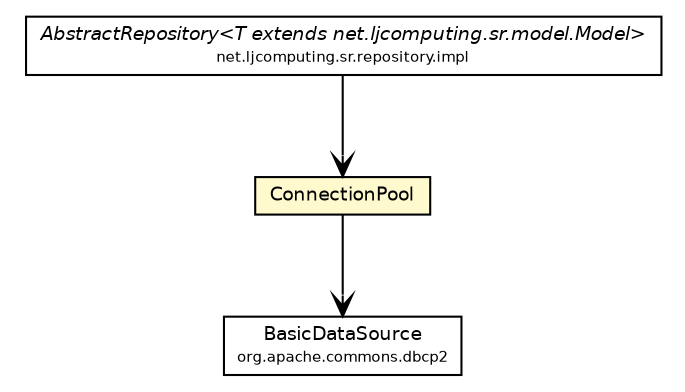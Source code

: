 #!/usr/local/bin/dot
#
# Class diagram 
# Generated by UMLGraph version R5_6 (http://www.umlgraph.org/)
#

digraph G {
	edge [fontname="Helvetica",fontsize=10,labelfontname="Helvetica",labelfontsize=10];
	node [fontname="Helvetica",fontsize=10,shape=plaintext];
	nodesep=0.25;
	ranksep=0.5;
	// net.ljcomputing.sr.repository.impl.AbstractRepository<T extends net.ljcomputing.sr.model.Model>
	c3625 [label=<<table title="net.ljcomputing.sr.repository.impl.AbstractRepository" border="0" cellborder="1" cellspacing="0" cellpadding="2" port="p" href="../../repository/impl/AbstractRepository.html">
		<tr><td><table border="0" cellspacing="0" cellpadding="1">
<tr><td align="center" balign="center"><font face="Helvetica-Oblique"> AbstractRepository&lt;T extends net.ljcomputing.sr.model.Model&gt; </font></td></tr>
<tr><td align="center" balign="center"><font point-size="7.0"> net.ljcomputing.sr.repository.impl </font></td></tr>
		</table></td></tr>
		</table>>, URL="../../repository/impl/AbstractRepository.html", fontname="Helvetica", fontcolor="black", fontsize=9.0];
	// net.ljcomputing.sr.persistence.impl.ConnectionPool
	c3630 [label=<<table title="net.ljcomputing.sr.persistence.impl.ConnectionPool" border="0" cellborder="1" cellspacing="0" cellpadding="2" port="p" bgcolor="lemonChiffon" href="./ConnectionPool.html">
		<tr><td><table border="0" cellspacing="0" cellpadding="1">
<tr><td align="center" balign="center"> ConnectionPool </td></tr>
		</table></td></tr>
		</table>>, URL="./ConnectionPool.html", fontname="Helvetica", fontcolor="black", fontsize=9.0];
	// net.ljcomputing.sr.repository.impl.AbstractRepository<T extends net.ljcomputing.sr.model.Model> NAVASSOC net.ljcomputing.sr.persistence.impl.ConnectionPool
	c3625:p -> c3630:p [taillabel="", label="", headlabel="", fontname="Helvetica", fontcolor="black", fontsize=10.0, color="black", arrowhead=open];
	// net.ljcomputing.sr.persistence.impl.ConnectionPool NAVASSOC org.apache.commons.dbcp2.BasicDataSource
	c3630:p -> c3693:p [taillabel="", label="", headlabel="", fontname="Helvetica", fontcolor="black", fontsize=10.0, color="black", arrowhead=open];
	// org.apache.commons.dbcp2.BasicDataSource
	c3693 [label=<<table title="org.apache.commons.dbcp2.BasicDataSource" border="0" cellborder="1" cellspacing="0" cellpadding="2" port="p" href="http://commons.apache.org/proper/commons-dbcp/apidocs/org/apache/commons/dbcp2/BasicDataSource.html">
		<tr><td><table border="0" cellspacing="0" cellpadding="1">
<tr><td align="center" balign="center"> BasicDataSource </td></tr>
<tr><td align="center" balign="center"><font point-size="7.0"> org.apache.commons.dbcp2 </font></td></tr>
		</table></td></tr>
		</table>>, URL="http://commons.apache.org/proper/commons-dbcp/apidocs/org/apache/commons/dbcp2/BasicDataSource.html", fontname="Helvetica", fontcolor="black", fontsize=9.0];
}

